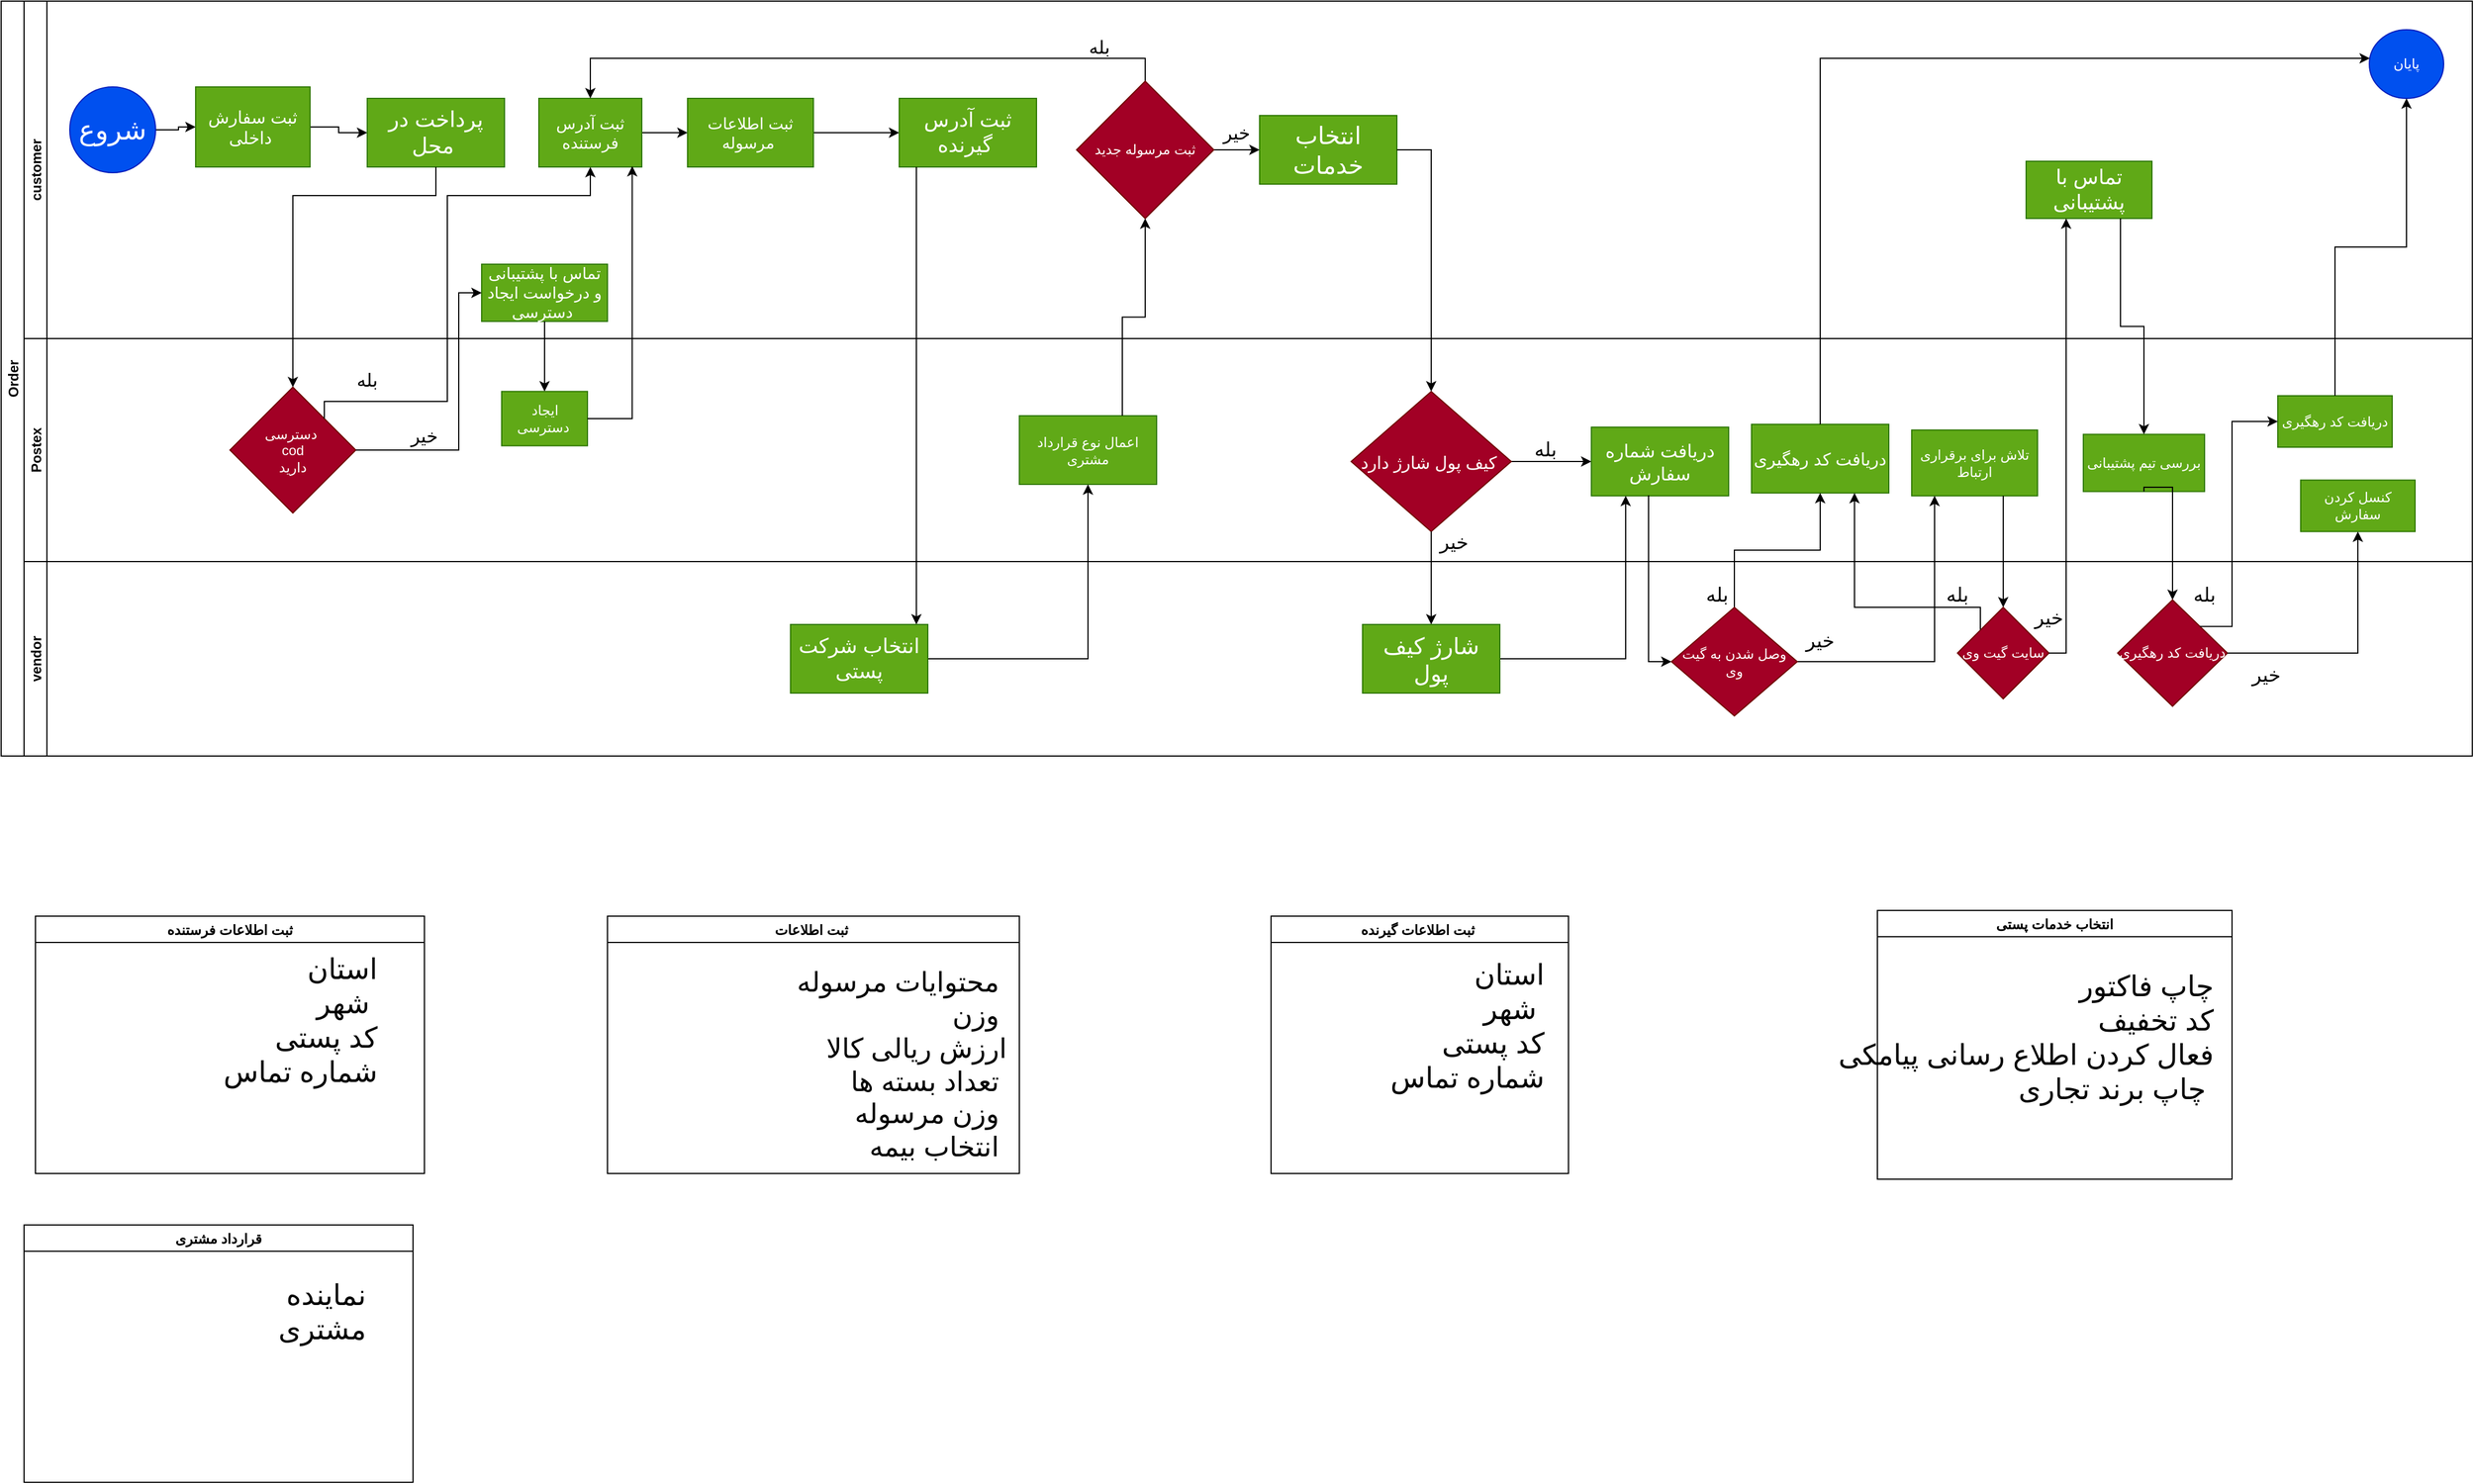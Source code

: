 <mxfile>
    <diagram id="CxXoy3ew8gUjza3bv-u6" name="Page-1">
        <mxGraphModel dx="4100" dy="2875" grid="1" gridSize="10" guides="1" tooltips="1" connect="1" arrows="1" fold="1" page="1" pageScale="1" pageWidth="2336" pageHeight="1654" math="0" shadow="0">
            <root>
                <mxCell id="0"/>
                <mxCell id="1" parent="0"/>
                <mxCell id="2" value="Order" style="swimlane;childLayout=stackLayout;resizeParent=1;resizeParentMax=0;horizontal=0;startSize=20;horizontalStack=0;strokeColor=#000000;" parent="1" vertex="1">
                    <mxGeometry x="100" y="220" width="2160" height="660" as="geometry"/>
                </mxCell>
                <mxCell id="3" value="customer" style="swimlane;startSize=20;horizontal=0;" parent="2" vertex="1">
                    <mxGeometry x="20" width="2140" height="295" as="geometry">
                        <mxRectangle x="20" width="1860" height="20" as="alternateBounds"/>
                    </mxGeometry>
                </mxCell>
                <mxCell id="4" value="" style="edgeStyle=orthogonalEdgeStyle;rounded=0;orthogonalLoop=1;jettySize=auto;html=1;" parent="3" source="5" target="7" edge="1">
                    <mxGeometry relative="1" as="geometry"/>
                </mxCell>
                <mxCell id="5" value="&lt;font style=&quot;font-size: 24px&quot;&gt;شروع&lt;/font&gt;" style="ellipse;whiteSpace=wrap;html=1;aspect=fixed;fillColor=#0050ef;strokeColor=#001DBC;fontColor=#ffffff;" parent="3" vertex="1">
                    <mxGeometry x="40" y="75" width="75" height="75" as="geometry"/>
                </mxCell>
                <mxCell id="6" value="" style="edgeStyle=orthogonalEdgeStyle;rounded=0;orthogonalLoop=1;jettySize=auto;html=1;" parent="3" source="7" target="8" edge="1">
                    <mxGeometry relative="1" as="geometry"/>
                </mxCell>
                <mxCell id="7" value="&lt;font style=&quot;font-size: 15px&quot;&gt;ثبت سفارش داخلی&amp;nbsp;&lt;/font&gt;" style="whiteSpace=wrap;html=1;fillColor=#60a917;strokeColor=#2D7600;fontColor=#ffffff;" parent="3" vertex="1">
                    <mxGeometry x="150" y="75" width="100" height="70" as="geometry"/>
                </mxCell>
                <mxCell id="8" value="&lt;font style=&quot;font-size: 19px&quot;&gt;پرداخت در محل&amp;nbsp;&lt;/font&gt;" style="whiteSpace=wrap;html=1;fillColor=#60a917;strokeColor=#2D7600;fontColor=#ffffff;" parent="3" vertex="1">
                    <mxGeometry x="300" y="85" width="120" height="60" as="geometry"/>
                </mxCell>
                <mxCell id="9" value="" style="edgeStyle=orthogonalEdgeStyle;rounded=0;orthogonalLoop=1;jettySize=auto;html=1;" parent="3" source="10" target="12" edge="1">
                    <mxGeometry relative="1" as="geometry"/>
                </mxCell>
                <mxCell id="10" value="&lt;font style=&quot;font-size: 14px&quot;&gt;ثبت آدرس فرستنده&lt;/font&gt;" style="whiteSpace=wrap;html=1;fillColor=#60a917;strokeColor=#2D7600;fontColor=#ffffff;" parent="3" vertex="1">
                    <mxGeometry x="450" y="85" width="90" height="60" as="geometry"/>
                </mxCell>
                <mxCell id="11" value="" style="edgeStyle=orthogonalEdgeStyle;rounded=0;orthogonalLoop=1;jettySize=auto;html=1;" parent="3" source="12" target="13" edge="1">
                    <mxGeometry relative="1" as="geometry"/>
                </mxCell>
                <mxCell id="12" value="&lt;font style=&quot;font-size: 14px&quot;&gt;ثبت اطلاعات مرسوله&amp;nbsp;&lt;/font&gt;" style="whiteSpace=wrap;html=1;fillColor=#60a917;strokeColor=#2D7600;fontColor=#ffffff;" parent="3" vertex="1">
                    <mxGeometry x="580" y="85" width="110" height="60" as="geometry"/>
                </mxCell>
                <mxCell id="13" value="&lt;font style=&quot;font-size: 18px&quot;&gt;ثبت آدرس گیرنده&amp;nbsp;&lt;/font&gt;" style="whiteSpace=wrap;html=1;fillColor=#60a917;strokeColor=#2D7600;fontColor=#ffffff;" parent="3" vertex="1">
                    <mxGeometry x="765" y="85" width="120" height="60" as="geometry"/>
                </mxCell>
                <mxCell id="14" value="&lt;font style=&quot;font-size: 21px&quot;&gt;انتخاب خدمات&lt;/font&gt;" style="rounded=0;whiteSpace=wrap;html=1;fillColor=#60a917;strokeColor=#2D7600;fontColor=#ffffff;" parent="3" vertex="1">
                    <mxGeometry x="1080" y="100" width="120" height="60" as="geometry"/>
                </mxCell>
                <mxCell id="24" value="&lt;font style=&quot;font-size: 14px&quot;&gt;تماس با پشتیبانی و درخواست ایجاد دسترسی&amp;nbsp;&lt;/font&gt;" style="whiteSpace=wrap;html=1;fontColor=#ffffff;strokeColor=#2D7600;fillColor=#60a917;" parent="3" vertex="1">
                    <mxGeometry x="400" y="230" width="110" height="50" as="geometry"/>
                </mxCell>
                <mxCell id="64" style="edgeStyle=orthogonalEdgeStyle;rounded=0;orthogonalLoop=1;jettySize=auto;html=1;exitX=1;exitY=0.5;exitDx=0;exitDy=0;" edge="1" parent="3" source="16" target="14">
                    <mxGeometry relative="1" as="geometry"/>
                </mxCell>
                <mxCell id="65" style="edgeStyle=orthogonalEdgeStyle;rounded=0;orthogonalLoop=1;jettySize=auto;html=1;exitX=0.5;exitY=0;exitDx=0;exitDy=0;entryX=0.5;entryY=0;entryDx=0;entryDy=0;" edge="1" parent="3" source="16" target="10">
                    <mxGeometry relative="1" as="geometry"/>
                </mxCell>
                <mxCell id="16" value="ثبت مرسوله جدید" style="rhombus;whiteSpace=wrap;html=1;fillColor=#a20025;strokeColor=#6F0000;fontColor=#ffffff;" parent="3" vertex="1">
                    <mxGeometry x="920" y="70" width="120" height="120" as="geometry"/>
                </mxCell>
                <mxCell id="70" value="&lt;font color=&quot;#000000&quot; style=&quot;font-size: 16px&quot;&gt;خیر&lt;/font&gt;" style="text;html=1;strokeColor=none;fillColor=none;align=center;verticalAlign=middle;whiteSpace=wrap;rounded=0;" vertex="1" parent="3">
                    <mxGeometry x="1040" y="105" width="40" height="20" as="geometry"/>
                </mxCell>
                <mxCell id="72" value="&lt;font color=&quot;#000000&quot; style=&quot;font-size: 16px&quot;&gt;بله&lt;/font&gt;" style="text;html=1;strokeColor=none;fillColor=none;align=center;verticalAlign=middle;whiteSpace=wrap;rounded=0;" vertex="1" parent="3">
                    <mxGeometry x="920" y="30" width="40" height="20" as="geometry"/>
                </mxCell>
                <mxCell id="19" value="پایان" style="ellipse;whiteSpace=wrap;html=1;rounded=0;fillColor=#0050ef;strokeColor=#001DBC;fontColor=#ffffff;" parent="3" vertex="1">
                    <mxGeometry x="2050" y="25" width="65" height="60" as="geometry"/>
                </mxCell>
                <mxCell id="81" value="&lt;font style=&quot;font-size: 18px&quot;&gt;تماس با پشتیبانی&lt;/font&gt;" style="rounded=0;whiteSpace=wrap;html=1;fillColor=#60a917;strokeColor=#2D7600;fontColor=#ffffff;" vertex="1" parent="3">
                    <mxGeometry x="1750" y="140" width="110" height="50" as="geometry"/>
                </mxCell>
                <mxCell id="15" value="Postex" style="swimlane;startSize=20;horizontal=0;" parent="2" vertex="1">
                    <mxGeometry x="20" y="295" width="2140" height="195" as="geometry"/>
                </mxCell>
                <mxCell id="18" value="&lt;font style=&quot;font-size: 15px&quot;&gt;دریافت کد رهگیری&lt;/font&gt;" style="whiteSpace=wrap;html=1;rounded=0;fillColor=#60a917;strokeColor=#2D7600;fontColor=#ffffff;" parent="15" vertex="1">
                    <mxGeometry x="1510" y="75" width="120" height="60" as="geometry"/>
                </mxCell>
                <mxCell id="21" value="کنسل کردن سفارش" style="rounded=0;whiteSpace=wrap;html=1;fillColor=#60a917;strokeColor=#2D7600;fontColor=#ffffff;" parent="15" vertex="1">
                    <mxGeometry x="1990" y="123.75" width="100" height="45" as="geometry"/>
                </mxCell>
                <mxCell id="23" value="دسترسی&amp;nbsp;&lt;br&gt;cod&lt;br&gt;دارید" style="rhombus;whiteSpace=wrap;html=1;fontColor=#ffffff;strokeColor=#6F0000;fillColor=#a20025;" parent="15" vertex="1">
                    <mxGeometry x="180" y="42.5" width="110" height="110" as="geometry"/>
                </mxCell>
                <mxCell id="25" style="edgeStyle=orthogonalEdgeStyle;rounded=0;orthogonalLoop=1;jettySize=auto;html=1;exitX=1;exitY=0.5;exitDx=0;exitDy=0;entryX=0;entryY=0.5;entryDx=0;entryDy=0;" parent="15" source="26" target="27" edge="1">
                    <mxGeometry relative="1" as="geometry"/>
                </mxCell>
                <mxCell id="26" value="&lt;font style=&quot;font-size: 15px&quot;&gt;کیف پول شارژ دارد&amp;nbsp;&lt;/font&gt;" style="rhombus;whiteSpace=wrap;html=1;fillColor=#a20025;strokeColor=#6F0000;fontColor=#ffffff;" parent="15" vertex="1">
                    <mxGeometry x="1160" y="46.25" width="140" height="122.5" as="geometry"/>
                </mxCell>
                <mxCell id="27" value="&lt;font style=&quot;font-size: 16px&quot;&gt;دریافت شماره سفارش&lt;/font&gt;" style="whiteSpace=wrap;html=1;rounded=0;fillColor=#60a917;strokeColor=#2D7600;fontColor=#ffffff;" parent="15" vertex="1">
                    <mxGeometry x="1370" y="77.5" width="120" height="60" as="geometry"/>
                </mxCell>
                <mxCell id="58" value="&lt;font style=&quot;font-size: 16px&quot; color=&quot;#000000&quot;&gt;بله&lt;/font&gt;" style="text;html=1;strokeColor=none;fillColor=none;align=center;verticalAlign=middle;whiteSpace=wrap;rounded=0;" vertex="1" parent="15">
                    <mxGeometry x="280" y="26.25" width="40" height="20" as="geometry"/>
                </mxCell>
                <mxCell id="60" value="&lt;font style=&quot;font-size: 16px&quot; color=&quot;#000000&quot;&gt;خیر&lt;/font&gt;" style="text;html=1;strokeColor=none;fillColor=none;align=center;verticalAlign=middle;whiteSpace=wrap;rounded=0;" vertex="1" parent="15">
                    <mxGeometry x="330" y="75" width="40" height="20" as="geometry"/>
                </mxCell>
                <mxCell id="61" value="ایجاد دسترسی&amp;nbsp;" style="whiteSpace=wrap;html=1;fontColor=#ffffff;strokeColor=#2D7600;fillColor=#60a917;" vertex="1" parent="15">
                    <mxGeometry x="417.5" y="46.25" width="75" height="47.5" as="geometry"/>
                </mxCell>
                <mxCell id="67" value="اعمال نوع قرارداد مشتری" style="rounded=0;whiteSpace=wrap;html=1;fillColor=#60a917;strokeColor=#2D7600;fontColor=#ffffff;" vertex="1" parent="15">
                    <mxGeometry x="870" y="67.5" width="120" height="60" as="geometry"/>
                </mxCell>
                <mxCell id="73" value="&lt;font style=&quot;font-size: 17px&quot; color=&quot;#000000&quot;&gt;بله&lt;/font&gt;" style="text;html=1;strokeColor=none;fillColor=none;align=center;verticalAlign=middle;whiteSpace=wrap;rounded=0;" vertex="1" parent="15">
                    <mxGeometry x="1310" y="87.5" width="40" height="20" as="geometry"/>
                </mxCell>
                <mxCell id="75" value="&lt;font style=&quot;font-size: 17px&quot; color=&quot;#000000&quot;&gt;خیر&lt;/font&gt;" style="text;html=1;strokeColor=none;fillColor=none;align=center;verticalAlign=middle;whiteSpace=wrap;rounded=0;" vertex="1" parent="15">
                    <mxGeometry x="1230" y="168.75" width="40" height="20" as="geometry"/>
                </mxCell>
                <mxCell id="33" value="تلاش برای برقراری ارتباط" style="whiteSpace=wrap;html=1;rounded=0;fillColor=#60a917;strokeColor=#2D7600;fontColor=#ffffff;" parent="15" vertex="1">
                    <mxGeometry x="1650" y="80" width="110" height="57.5" as="geometry"/>
                </mxCell>
                <mxCell id="86" value="بررسی تیم پشتیبانی" style="rounded=0;whiteSpace=wrap;html=1;fillColor=#60a917;strokeColor=#2D7600;fontColor=#ffffff;" vertex="1" parent="15">
                    <mxGeometry x="1800" y="83.75" width="106" height="50" as="geometry"/>
                </mxCell>
                <mxCell id="98" value="دریافت کد رهگیری" style="rounded=0;whiteSpace=wrap;html=1;fillColor=#60a917;strokeColor=#2D7600;fontColor=#ffffff;" vertex="1" parent="15">
                    <mxGeometry x="1970" y="50" width="100" height="45" as="geometry"/>
                </mxCell>
                <mxCell id="36" value="" style="edgeStyle=orthogonalEdgeStyle;rounded=0;orthogonalLoop=1;jettySize=auto;html=1;" parent="2" source="13" target="29" edge="1">
                    <mxGeometry relative="1" as="geometry">
                        <Array as="points">
                            <mxPoint x="800" y="440"/>
                            <mxPoint x="800" y="440"/>
                        </Array>
                    </mxGeometry>
                </mxCell>
                <mxCell id="40" value="" style="edgeStyle=orthogonalEdgeStyle;rounded=0;orthogonalLoop=1;jettySize=auto;html=1;" parent="2" source="31" target="18" edge="1">
                    <mxGeometry relative="1" as="geometry"/>
                </mxCell>
                <mxCell id="43" value="" style="edgeStyle=orthogonalEdgeStyle;rounded=0;orthogonalLoop=1;jettySize=auto;html=1;" parent="2" source="8" target="23" edge="1">
                    <mxGeometry relative="1" as="geometry">
                        <Array as="points">
                            <mxPoint x="380" y="170"/>
                            <mxPoint x="255" y="170"/>
                        </Array>
                    </mxGeometry>
                </mxCell>
                <mxCell id="44" style="edgeStyle=orthogonalEdgeStyle;rounded=0;orthogonalLoop=1;jettySize=auto;html=1;exitX=1;exitY=0;exitDx=0;exitDy=0;entryX=0.5;entryY=1;entryDx=0;entryDy=0;" parent="2" source="23" target="10" edge="1">
                    <mxGeometry relative="1" as="geometry">
                        <Array as="points">
                            <mxPoint x="283" y="350"/>
                            <mxPoint x="390" y="350"/>
                            <mxPoint x="390" y="170"/>
                            <mxPoint x="515" y="170"/>
                        </Array>
                    </mxGeometry>
                </mxCell>
                <mxCell id="46" style="edgeStyle=orthogonalEdgeStyle;rounded=0;orthogonalLoop=1;jettySize=auto;html=1;exitX=1;exitY=0.5;exitDx=0;exitDy=0;entryX=0.5;entryY=0;entryDx=0;entryDy=0;" parent="2" source="14" target="26" edge="1">
                    <mxGeometry relative="1" as="geometry"/>
                </mxCell>
                <mxCell id="47" value="" style="edgeStyle=orthogonalEdgeStyle;rounded=0;orthogonalLoop=1;jettySize=auto;html=1;" parent="2" source="26" target="35" edge="1">
                    <mxGeometry relative="1" as="geometry"/>
                </mxCell>
                <mxCell id="48" style="edgeStyle=orthogonalEdgeStyle;rounded=0;orthogonalLoop=1;jettySize=auto;html=1;exitX=1;exitY=0.5;exitDx=0;exitDy=0;entryX=0.25;entryY=1;entryDx=0;entryDy=0;" parent="2" source="35" target="27" edge="1">
                    <mxGeometry relative="1" as="geometry"/>
                </mxCell>
                <mxCell id="49" style="edgeStyle=orthogonalEdgeStyle;rounded=0;orthogonalLoop=1;jettySize=auto;html=1;entryX=0;entryY=0.5;entryDx=0;entryDy=0;" parent="2" target="31" edge="1">
                    <mxGeometry relative="1" as="geometry">
                        <mxPoint x="1440" y="432" as="sourcePoint"/>
                        <Array as="points">
                            <mxPoint x="1440" y="432"/>
                            <mxPoint x="1440" y="578"/>
                        </Array>
                    </mxGeometry>
                </mxCell>
                <mxCell id="22" style="edgeStyle=orthogonalEdgeStyle;rounded=0;orthogonalLoop=1;jettySize=auto;html=1;exitX=1;exitY=0.5;exitDx=0;exitDy=0;entryX=0;entryY=0.5;entryDx=0;entryDy=0;" parent="2" source="23" target="24" edge="1">
                    <mxGeometry relative="1" as="geometry">
                        <Array as="points">
                            <mxPoint x="400" y="393"/>
                            <mxPoint x="400" y="255"/>
                        </Array>
                    </mxGeometry>
                </mxCell>
                <mxCell id="62" value="" style="edgeStyle=orthogonalEdgeStyle;rounded=0;orthogonalLoop=1;jettySize=auto;html=1;" edge="1" parent="2" source="24" target="61">
                    <mxGeometry relative="1" as="geometry"/>
                </mxCell>
                <mxCell id="63" style="edgeStyle=orthogonalEdgeStyle;rounded=0;orthogonalLoop=1;jettySize=auto;html=1;exitX=1;exitY=0.5;exitDx=0;exitDy=0;entryX=0.907;entryY=0.987;entryDx=0;entryDy=0;entryPerimeter=0;" edge="1" parent="2" source="61" target="10">
                    <mxGeometry relative="1" as="geometry"/>
                </mxCell>
                <mxCell id="68" style="edgeStyle=orthogonalEdgeStyle;rounded=0;orthogonalLoop=1;jettySize=auto;html=1;exitX=1;exitY=0.5;exitDx=0;exitDy=0;entryX=0.5;entryY=1;entryDx=0;entryDy=0;" edge="1" parent="2" source="29" target="67">
                    <mxGeometry relative="1" as="geometry"/>
                </mxCell>
                <mxCell id="69" style="edgeStyle=orthogonalEdgeStyle;rounded=0;orthogonalLoop=1;jettySize=auto;html=1;exitX=0.75;exitY=0;exitDx=0;exitDy=0;entryX=0.5;entryY=1;entryDx=0;entryDy=0;" edge="1" parent="2" source="67" target="16">
                    <mxGeometry relative="1" as="geometry"/>
                </mxCell>
                <mxCell id="17" value="" style="edgeStyle=orthogonalEdgeStyle;rounded=0;orthogonalLoop=1;jettySize=auto;html=1;" parent="2" source="18" target="19" edge="1">
                    <mxGeometry relative="1" as="geometry">
                        <Array as="points">
                            <mxPoint x="1590" y="50"/>
                        </Array>
                    </mxGeometry>
                </mxCell>
                <mxCell id="30" value="" style="edgeStyle=orthogonalEdgeStyle;rounded=0;orthogonalLoop=1;jettySize=auto;html=1;" parent="2" source="31" target="33" edge="1">
                    <mxGeometry relative="1" as="geometry">
                        <Array as="points">
                            <mxPoint x="1690" y="578"/>
                        </Array>
                    </mxGeometry>
                </mxCell>
                <mxCell id="32" value="" style="edgeStyle=orthogonalEdgeStyle;rounded=0;orthogonalLoop=1;jettySize=auto;html=1;" parent="2" source="33" target="34" edge="1">
                    <mxGeometry relative="1" as="geometry">
                        <Array as="points">
                            <mxPoint x="1750" y="460"/>
                            <mxPoint x="1750" y="460"/>
                        </Array>
                    </mxGeometry>
                </mxCell>
                <mxCell id="78" style="edgeStyle=orthogonalEdgeStyle;rounded=0;orthogonalLoop=1;jettySize=auto;html=1;exitX=0;exitY=0;exitDx=0;exitDy=0;entryX=0.75;entryY=1;entryDx=0;entryDy=0;" edge="1" parent="2" source="34" target="18">
                    <mxGeometry relative="1" as="geometry">
                        <Array as="points">
                            <mxPoint x="1730" y="530"/>
                            <mxPoint x="1620" y="530"/>
                        </Array>
                    </mxGeometry>
                </mxCell>
                <mxCell id="90" style="edgeStyle=orthogonalEdgeStyle;rounded=0;orthogonalLoop=1;jettySize=auto;html=1;exitX=0.5;exitY=1;exitDx=0;exitDy=0;" edge="1" parent="2" source="86" target="88">
                    <mxGeometry relative="1" as="geometry">
                        <Array as="points">
                            <mxPoint x="1898" y="425"/>
                        </Array>
                    </mxGeometry>
                </mxCell>
                <mxCell id="28" value="vendor" style="swimlane;startSize=20;horizontal=0;" parent="2" vertex="1">
                    <mxGeometry x="20" y="490" width="2140" height="170" as="geometry"/>
                </mxCell>
                <mxCell id="29" value="&lt;font style=&quot;font-size: 18px&quot;&gt;انتخاب شرکت پستی&lt;/font&gt;" style="whiteSpace=wrap;html=1;fillColor=#60a917;strokeColor=#2D7600;fontColor=#ffffff;" parent="28" vertex="1">
                    <mxGeometry x="670" y="55" width="120" height="60" as="geometry"/>
                </mxCell>
                <mxCell id="31" value="وصل شدن به گیت وی" style="rhombus;whiteSpace=wrap;html=1;rounded=0;fillColor=#a20025;strokeColor=#6F0000;fontColor=#ffffff;" parent="28" vertex="1">
                    <mxGeometry x="1440" y="40" width="110" height="95" as="geometry"/>
                </mxCell>
                <mxCell id="34" value="سایت گیت وی" style="rhombus;whiteSpace=wrap;html=1;rounded=0;fillColor=#a20025;strokeColor=#6F0000;fontColor=#ffffff;" parent="28" vertex="1">
                    <mxGeometry x="1690" y="40" width="80" height="80" as="geometry"/>
                </mxCell>
                <mxCell id="35" value="&lt;font style=&quot;font-size: 20px&quot;&gt;شارژ کیف پول&lt;/font&gt;" style="whiteSpace=wrap;html=1;fontColor=#ffffff;strokeColor=#2D7600;fillColor=#60a917;" parent="28" vertex="1">
                    <mxGeometry x="1170" y="55" width="120" height="60" as="geometry"/>
                </mxCell>
                <mxCell id="77" value="&lt;font style=&quot;font-size: 17px&quot; color=&quot;#000000&quot;&gt;بله&lt;/font&gt;" style="text;html=1;strokeColor=none;fillColor=none;align=center;verticalAlign=middle;whiteSpace=wrap;rounded=0;" vertex="1" parent="28">
                    <mxGeometry x="1460" y="20" width="40" height="20" as="geometry"/>
                </mxCell>
                <mxCell id="79" value="&lt;font color=&quot;#000000&quot; style=&quot;font-size: 17px&quot;&gt;بله&lt;/font&gt;" style="text;html=1;strokeColor=none;fillColor=none;align=center;verticalAlign=middle;whiteSpace=wrap;rounded=0;" vertex="1" parent="28">
                    <mxGeometry x="1670" y="20" width="40" height="20" as="geometry"/>
                </mxCell>
                <mxCell id="82" value="&lt;font color=&quot;#000000&quot; style=&quot;font-size: 17px&quot;&gt;خیر&lt;/font&gt;" style="text;html=1;strokeColor=none;fillColor=none;align=center;verticalAlign=middle;whiteSpace=wrap;rounded=0;" vertex="1" parent="28">
                    <mxGeometry x="1750" y="40" width="40" height="20" as="geometry"/>
                </mxCell>
                <mxCell id="88" value="دریافت کد رهگیری" style="rhombus;whiteSpace=wrap;html=1;fillColor=#a20025;strokeColor=#6F0000;fontColor=#ffffff;" vertex="1" parent="28">
                    <mxGeometry x="1830" y="33.5" width="96" height="93" as="geometry"/>
                </mxCell>
                <mxCell id="93" value="&lt;font color=&quot;#000000&quot; style=&quot;font-size: 17px&quot;&gt;بله&lt;/font&gt;" style="text;html=1;strokeColor=none;fillColor=none;align=center;verticalAlign=middle;whiteSpace=wrap;rounded=0;" vertex="1" parent="28">
                    <mxGeometry x="1886" y="20" width="40" height="20" as="geometry"/>
                </mxCell>
                <mxCell id="92" value="&lt;font color=&quot;#000000&quot; style=&quot;font-size: 17px&quot;&gt;خیر&lt;/font&gt;" style="text;html=1;strokeColor=none;fillColor=none;align=center;verticalAlign=middle;whiteSpace=wrap;rounded=0;" vertex="1" parent="28">
                    <mxGeometry x="1940" y="90" width="40" height="20" as="geometry"/>
                </mxCell>
                <mxCell id="96" style="edgeStyle=orthogonalEdgeStyle;rounded=0;orthogonalLoop=1;jettySize=auto;html=1;exitX=1;exitY=0.5;exitDx=0;exitDy=0;" edge="1" parent="2" source="88" target="21">
                    <mxGeometry relative="1" as="geometry"/>
                </mxCell>
                <mxCell id="100" style="edgeStyle=orthogonalEdgeStyle;rounded=0;orthogonalLoop=1;jettySize=auto;html=1;exitX=1;exitY=0;exitDx=0;exitDy=0;entryX=0;entryY=0.5;entryDx=0;entryDy=0;" edge="1" parent="2" source="88" target="98">
                    <mxGeometry relative="1" as="geometry">
                        <mxPoint x="1980" y="360" as="targetPoint"/>
                        <Array as="points">
                            <mxPoint x="1950" y="547"/>
                            <mxPoint x="1950" y="368"/>
                        </Array>
                    </mxGeometry>
                </mxCell>
                <mxCell id="101" style="edgeStyle=orthogonalEdgeStyle;rounded=0;orthogonalLoop=1;jettySize=auto;html=1;exitX=0.5;exitY=0;exitDx=0;exitDy=0;" edge="1" parent="2" source="98" target="19">
                    <mxGeometry relative="1" as="geometry"/>
                </mxCell>
                <mxCell id="80" style="edgeStyle=orthogonalEdgeStyle;rounded=0;orthogonalLoop=1;jettySize=auto;html=1;exitX=1;exitY=0.5;exitDx=0;exitDy=0;" edge="1" parent="2" source="34" target="81">
                    <mxGeometry relative="1" as="geometry">
                        <mxPoint x="1810" y="210" as="targetPoint"/>
                        <Array as="points">
                            <mxPoint x="1805" y="570"/>
                        </Array>
                    </mxGeometry>
                </mxCell>
                <mxCell id="102" style="edgeStyle=orthogonalEdgeStyle;rounded=0;orthogonalLoop=1;jettySize=auto;html=1;exitX=0.75;exitY=1;exitDx=0;exitDy=0;" edge="1" parent="2" source="81" target="86">
                    <mxGeometry relative="1" as="geometry"/>
                </mxCell>
                <mxCell id="50" value="ثبت اطلاعات فرستنده" style="swimlane;fontColor=#000000;" parent="1" vertex="1">
                    <mxGeometry x="130" y="1020" width="340" height="225" as="geometry">
                        <mxRectangle x="130" y="1140" width="90" height="23" as="alternateBounds"/>
                    </mxGeometry>
                </mxCell>
                <mxCell id="51" value="&lt;span style=&quot;font-size: 25px&quot;&gt;&lt;font color=&quot;#000000&quot;&gt;استان&lt;br&gt;شهر&amp;nbsp;&lt;br&gt;کد پستی&lt;br&gt;&amp;nbsp;شماره تماس&lt;/font&gt;&lt;/span&gt;" style="text;html=1;align=right;verticalAlign=middle;resizable=0;points=[];autosize=1;strokeColor=none;fontColor=#FFFFFF;" parent="50" vertex="1">
                    <mxGeometry x="180" y="50" width="120" height="80" as="geometry"/>
                </mxCell>
                <mxCell id="52" value="انتخاب خدمات پستی" style="swimlane;startSize=23;fontColor=#000000;" parent="1" vertex="1">
                    <mxGeometry x="1740" y="1015" width="310" height="235" as="geometry"/>
                </mxCell>
                <mxCell id="53" value="&lt;div style=&quot;font-size: 25px&quot;&gt;&lt;font style=&quot;font-size: 25px&quot; color=&quot;#000000&quot;&gt;چاپ فاکتور&lt;/font&gt;&lt;/div&gt;&lt;div style=&quot;font-size: 25px&quot;&gt;&lt;span&gt;&lt;font style=&quot;font-size: 25px&quot; color=&quot;#000000&quot;&gt;کد تخفیف&lt;/font&gt;&lt;/span&gt;&lt;/div&gt;&lt;div style=&quot;font-size: 25px&quot;&gt;&lt;span&gt;&lt;font style=&quot;font-size: 25px&quot; color=&quot;#000000&quot;&gt;فعال کردن اطلاع رسانی پیامکی&lt;/font&gt;&lt;/span&gt;&lt;/div&gt;&lt;div style=&quot;font-size: 25px&quot;&gt;&lt;font style=&quot;font-size: 25px&quot; color=&quot;#000000&quot;&gt;چاپ برند تجاری&amp;nbsp;&lt;/font&gt;&lt;/div&gt;" style="text;html=1;align=right;verticalAlign=middle;resizable=0;points=[];autosize=1;strokeColor=none;fontColor=#FFFFFF;" parent="52" vertex="1">
                    <mxGeometry x="15" y="80" width="280" height="60" as="geometry"/>
                </mxCell>
                <mxCell id="54" value="ثبت اطلاعات " style="swimlane;fontColor=#000000;" parent="1" vertex="1">
                    <mxGeometry x="630" y="1020" width="360" height="225" as="geometry"/>
                </mxCell>
                <mxCell id="55" value="&lt;font style=&quot;font-size: 24px&quot; color=&quot;#000000&quot;&gt;محتوایات مرسوله&amp;nbsp;&lt;br&gt;&lt;/font&gt;&lt;font style=&quot;font-size: 24px&quot;&gt;&lt;font style=&quot;font-size: 24px&quot; color=&quot;#000000&quot;&gt;وزن&amp;nbsp;&lt;br&gt;ارزش ریالی کالا&lt;br&gt;تعداد بسته ها&amp;nbsp;&lt;br&gt;وزن مرسوله&amp;nbsp;&lt;br&gt;انتخاب بیمه&amp;nbsp;&lt;/font&gt;&lt;br&gt;&lt;/font&gt;" style="text;html=1;align=right;verticalAlign=middle;resizable=0;points=[];autosize=1;strokeColor=none;fontColor=#FFFFFF;" parent="54" vertex="1">
                    <mxGeometry x="190" y="75" width="160" height="110" as="geometry"/>
                </mxCell>
                <mxCell id="56" value="ثبت اطلاعات گیرنده " style="swimlane;fontColor=#000000;" parent="1" vertex="1">
                    <mxGeometry x="1210" y="1020" width="260" height="225" as="geometry"/>
                </mxCell>
                <mxCell id="57" value="&lt;span style=&quot;font-size: 25px&quot;&gt;&lt;font color=&quot;#000000&quot;&gt;استان&lt;br&gt;شهر&amp;nbsp;&lt;br&gt;کد پستی&lt;br&gt;&amp;nbsp;شماره تماس&lt;/font&gt;&lt;/span&gt;" style="text;html=1;align=right;verticalAlign=middle;resizable=0;points=[];autosize=1;strokeColor=none;fontColor=#FFFFFF;" parent="56" vertex="1">
                    <mxGeometry x="120" y="55" width="120" height="80" as="geometry"/>
                </mxCell>
                <mxCell id="76" value="&lt;font style=&quot;font-size: 17px&quot; color=&quot;#000000&quot;&gt;خیر&lt;/font&gt;" style="text;html=1;strokeColor=none;fillColor=none;align=center;verticalAlign=middle;whiteSpace=wrap;rounded=0;" vertex="1" parent="1">
                    <mxGeometry x="1670" y="770" width="40" height="20" as="geometry"/>
                </mxCell>
                <mxCell id="103" value="قرارداد مشتری" style="swimlane;fontColor=#000000;" vertex="1" parent="1">
                    <mxGeometry x="120" y="1290" width="340" height="225" as="geometry">
                        <mxRectangle x="130" y="1140" width="90" height="23" as="alternateBounds"/>
                    </mxGeometry>
                </mxCell>
                <mxCell id="104" value="&lt;font color=&quot;#000000&quot;&gt;&lt;span style=&quot;font-size: 25px&quot;&gt;نماینده&lt;br&gt;مشتری&lt;br&gt;&lt;br&gt;&lt;/span&gt;&lt;/font&gt;" style="text;html=1;align=right;verticalAlign=middle;resizable=0;points=[];autosize=1;strokeColor=none;fontColor=#FFFFFF;" vertex="1" parent="103">
                    <mxGeometry x="230" y="60" width="70" height="60" as="geometry"/>
                </mxCell>
            </root>
        </mxGraphModel>
    </diagram>
</mxfile>